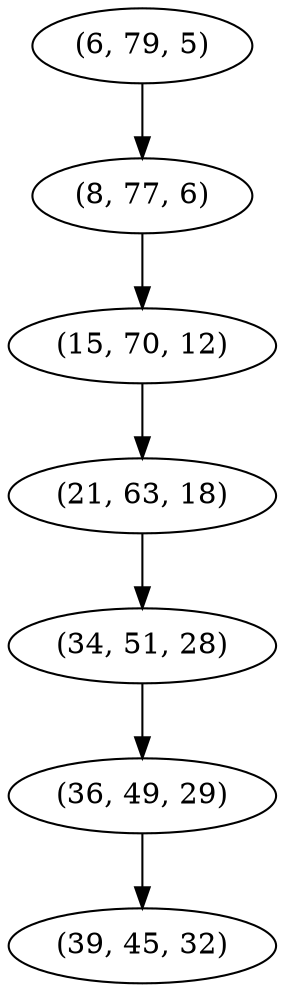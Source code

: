 digraph tree {
    "(6, 79, 5)";
    "(8, 77, 6)";
    "(15, 70, 12)";
    "(21, 63, 18)";
    "(34, 51, 28)";
    "(36, 49, 29)";
    "(39, 45, 32)";
    "(6, 79, 5)" -> "(8, 77, 6)";
    "(8, 77, 6)" -> "(15, 70, 12)";
    "(15, 70, 12)" -> "(21, 63, 18)";
    "(21, 63, 18)" -> "(34, 51, 28)";
    "(34, 51, 28)" -> "(36, 49, 29)";
    "(36, 49, 29)" -> "(39, 45, 32)";
}
